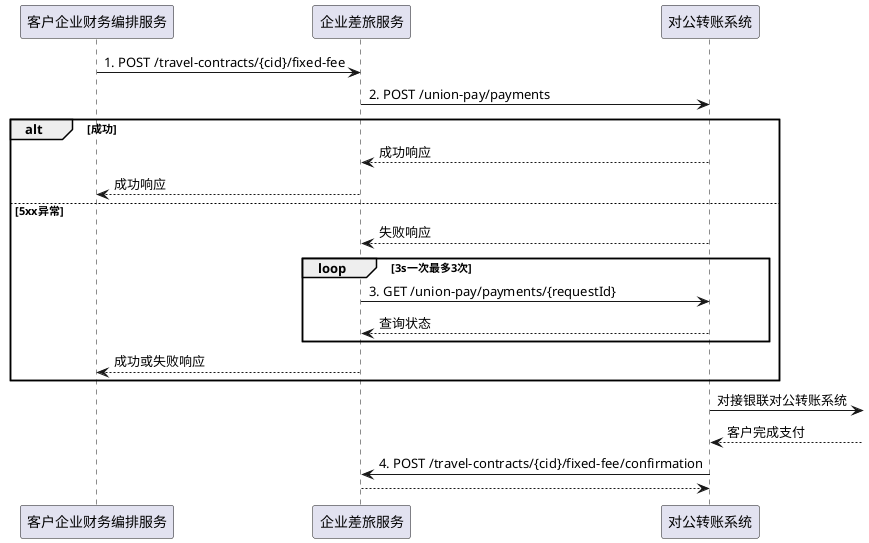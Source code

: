 @startuml

participant 客户企业财务编排服务 as f
participant 企业差旅服务 as t
participant 对公转账系统 as u

f -> t: 1. POST /travel-contracts/{cid}/fixed-fee
t -> u: 2. POST /union-pay/payments
alt 成功
    u --> t: 成功响应
    t --> f: 成功响应
else 5xx异常
    u --> t: 失败响应
    loop 3s一次最多3次
        t -> u: 3. GET /union-pay/payments/{requestId}
        u --> t: 查询状态
    end
    t --> f: 成功或失败响应
end
u -> : 对接银联对公转账系统
u <-- : 客户完成支付
u -> t: 4. POST /travel-contracts/{cid}/fixed-fee/confirmation
t --> u

@enduml